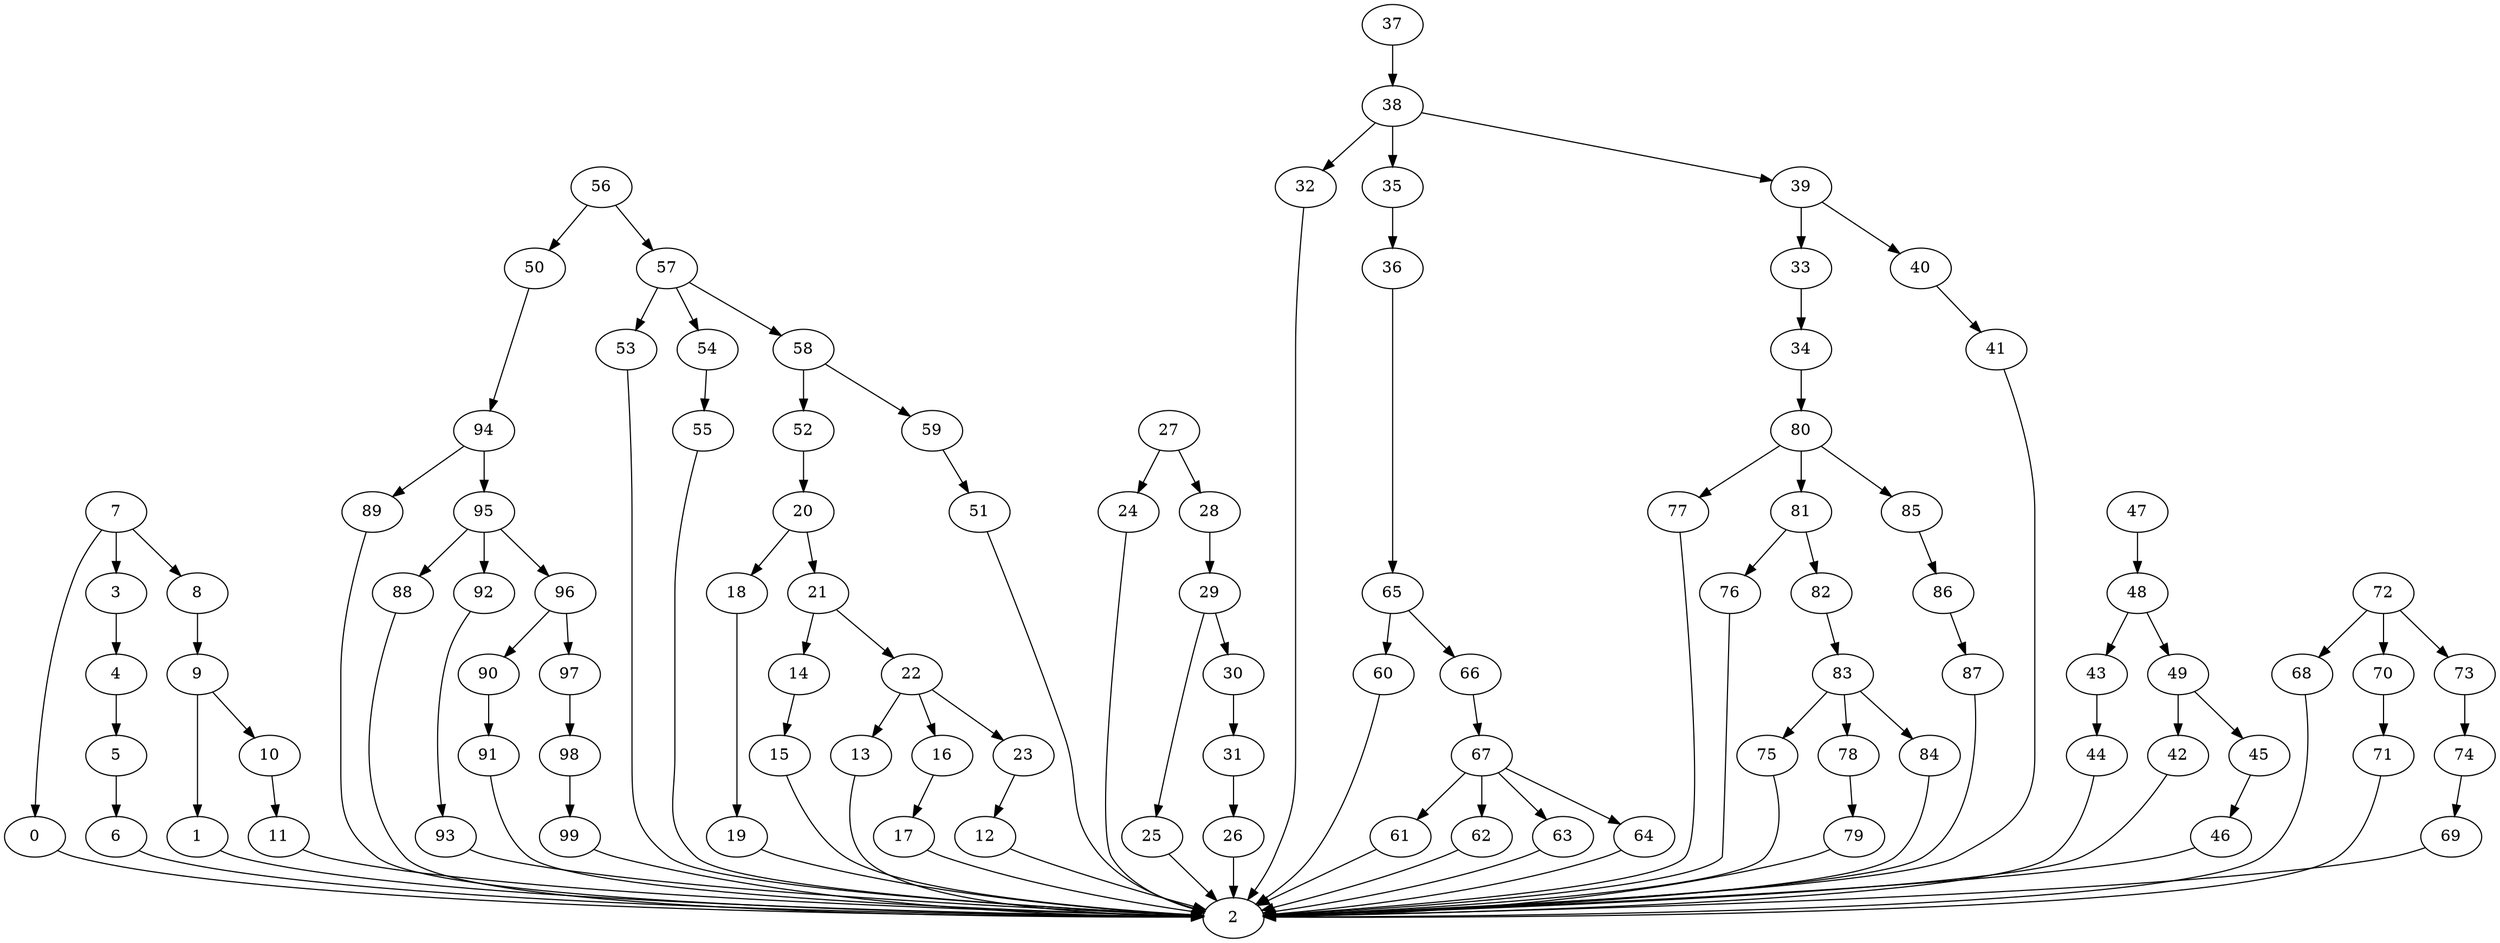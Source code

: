 strict digraph  {
0 [exec=122];
1 [exec=85];
2 [exec=74];
3 [exec=114];
4 [exec=186];
5 [exec=87];
6 [exec=129];
7 [exec=75];
8 [exec=68];
9 [exec=134];
10 [exec=170];
11 [exec=193];
12 [exec=102];
13 [exec=191];
14 [exec=172];
15 [exec=163];
16 [exec=183];
17 [exec=116];
18 [exec=65];
19 [exec=190];
20 [exec=53];
21 [exec=73];
22 [exec=152];
23 [exec=50];
24 [exec=86];
25 [exec=189];
26 [exec=164];
27 [exec=73];
28 [exec=70];
29 [exec=131];
30 [exec=180];
31 [exec=175];
32 [exec=188];
33 [exec=102];
34 [exec=190];
35 [exec=200];
36 [exec=123];
37 [exec=163];
38 [exec=73];
39 [exec=148];
40 [exec=131];
41 [exec=197];
42 [exec=171];
43 [exec=67];
44 [exec=72];
45 [exec=83];
46 [exec=88];
47 [exec=59];
48 [exec=70];
49 [exec=188];
50 [exec=105];
51 [exec=200];
52 [exec=157];
53 [exec=198];
54 [exec=120];
55 [exec=165];
56 [exec=176];
57 [exec=141];
58 [exec=71];
59 [exec=133];
60 [exec=145];
61 [exec=93];
62 [exec=135];
63 [exec=159];
64 [exec=65];
65 [exec=75];
66 [exec=87];
67 [exec=106];
68 [exec=98];
69 [exec=197];
70 [exec=80];
71 [exec=150];
72 [exec=73];
73 [exec=144];
74 [exec=79];
75 [exec=172];
76 [exec=103];
77 [exec=65];
78 [exec=55];
79 [exec=189];
80 [exec=158];
81 [exec=75];
82 [exec=116];
83 [exec=67];
84 [exec=106];
85 [exec=68];
86 [exec=127];
87 [exec=139];
88 [exec=101];
89 [exec=116];
90 [exec=141];
91 [exec=170];
92 [exec=195];
93 [exec=93];
94 [exec=102];
95 [exec=64];
96 [exec=90];
97 [exec=91];
98 [exec=137];
99 [exec=185];
0 -> 2  [comm=8];
1 -> 2  [comm=13];
3 -> 4  [comm=9];
4 -> 5  [comm=16];
5 -> 6  [comm=8];
6 -> 2  [comm=9];
7 -> 8  [comm=13];
7 -> 0  [comm=5];
7 -> 3  [comm=6];
8 -> 9  [comm=6];
9 -> 10  [comm=11];
9 -> 1  [comm=13];
10 -> 11  [comm=15];
11 -> 2  [comm=16];
12 -> 2  [comm=6];
13 -> 2  [comm=20];
14 -> 15  [comm=19];
15 -> 2  [comm=18];
16 -> 17  [comm=16];
17 -> 2  [comm=10];
18 -> 19  [comm=11];
19 -> 2  [comm=17];
20 -> 21  [comm=14];
20 -> 18  [comm=5];
21 -> 22  [comm=9];
21 -> 14  [comm=9];
22 -> 23  [comm=13];
22 -> 13  [comm=15];
22 -> 16  [comm=15];
23 -> 12  [comm=16];
24 -> 2  [comm=7];
25 -> 2  [comm=15];
26 -> 2  [comm=6];
27 -> 28  [comm=6];
27 -> 24  [comm=13];
28 -> 29  [comm=10];
29 -> 30  [comm=9];
29 -> 25  [comm=14];
30 -> 31  [comm=16];
31 -> 26  [comm=17];
32 -> 2  [comm=9];
33 -> 34  [comm=14];
34 -> 80  [comm=8];
35 -> 36  [comm=20];
36 -> 65  [comm=12];
37 -> 38  [comm=6];
38 -> 39  [comm=14];
38 -> 32  [comm=10];
38 -> 35  [comm=7];
39 -> 40  [comm=14];
39 -> 33  [comm=17];
40 -> 41  [comm=15];
41 -> 2  [comm=14];
42 -> 2  [comm=18];
43 -> 44  [comm=8];
44 -> 2  [comm=8];
45 -> 46  [comm=20];
46 -> 2  [comm=20];
47 -> 48  [comm=15];
48 -> 49  [comm=15];
48 -> 43  [comm=8];
49 -> 42  [comm=20];
49 -> 45  [comm=8];
50 -> 94  [comm=20];
51 -> 2  [comm=18];
52 -> 20  [comm=6];
53 -> 2  [comm=14];
54 -> 55  [comm=15];
55 -> 2  [comm=9];
56 -> 57  [comm=10];
56 -> 50  [comm=17];
57 -> 58  [comm=7];
57 -> 53  [comm=7];
57 -> 54  [comm=7];
58 -> 59  [comm=11];
58 -> 52  [comm=12];
59 -> 51  [comm=6];
60 -> 2  [comm=17];
61 -> 2  [comm=5];
62 -> 2  [comm=8];
63 -> 2  [comm=17];
64 -> 2  [comm=14];
65 -> 66  [comm=19];
65 -> 60  [comm=20];
66 -> 67  [comm=11];
67 -> 61  [comm=18];
67 -> 62  [comm=7];
67 -> 63  [comm=16];
67 -> 64  [comm=12];
68 -> 2  [comm=13];
69 -> 2  [comm=10];
70 -> 71  [comm=18];
71 -> 2  [comm=11];
72 -> 73  [comm=16];
72 -> 68  [comm=8];
72 -> 70  [comm=7];
73 -> 74  [comm=5];
74 -> 69  [comm=19];
75 -> 2  [comm=11];
76 -> 2  [comm=8];
77 -> 2  [comm=20];
78 -> 79  [comm=17];
79 -> 2  [comm=13];
80 -> 81  [comm=11];
80 -> 77  [comm=6];
80 -> 85  [comm=11];
81 -> 82  [comm=9];
81 -> 76  [comm=8];
82 -> 83  [comm=11];
83 -> 84  [comm=19];
83 -> 75  [comm=17];
83 -> 78  [comm=16];
84 -> 2  [comm=9];
85 -> 86  [comm=8];
86 -> 87  [comm=20];
87 -> 2  [comm=9];
88 -> 2  [comm=17];
89 -> 2  [comm=18];
90 -> 91  [comm=20];
91 -> 2  [comm=15];
92 -> 93  [comm=20];
93 -> 2  [comm=20];
94 -> 95  [comm=11];
94 -> 89  [comm=12];
95 -> 96  [comm=5];
95 -> 88  [comm=15];
95 -> 92  [comm=15];
96 -> 90  [comm=15];
96 -> 97  [comm=6];
97 -> 98  [comm=9];
98 -> 99  [comm=13];
99 -> 2  [comm=9];
}
